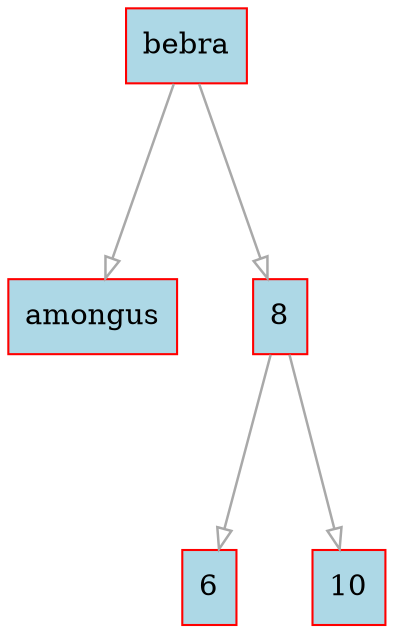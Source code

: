 
    digraph g {
        dpi      = 200;
        fontname = "Comic Sans MS";
        fontsize = 20;
        rankdir   =  TB;
        edge [color = darkgrey, arrowhead = onormal, arrowsize = 1, penwidth = 1.2]
        graph[fillcolor = lightgreen, ranksep = 1.3, nodesep = 0.5,
        style = "rounded, filled",color = green, penwidth = 2]

    Node00000000007624b0[shape=rectangle, color="red", width=0.2, style="filled",fillcolor="lightblue", label="bebra"] 
 
Node0000000000762510[shape=rectangle, color="red", width=0.2, style="filled",fillcolor="lightblue", label="amongus"] 
 
Node0000000000762570[shape=rectangle, color="red", width=0.2, style="filled",fillcolor="lightblue", label="8"] 
 
Node00000000007625d0[shape=rectangle, color="red", width=0.2, style="filled",fillcolor="lightblue", label="6"] 
 
Node0000000000762630[shape=rectangle, color="red", width=0.2, style="filled",fillcolor="lightblue", label="10"] 
 
Node00000000007624b0->Node0000000000762510
Node00000000007624b0->Node0000000000762570
Node0000000000762570->Node00000000007625d0
Node0000000000762570->Node0000000000762630
}
